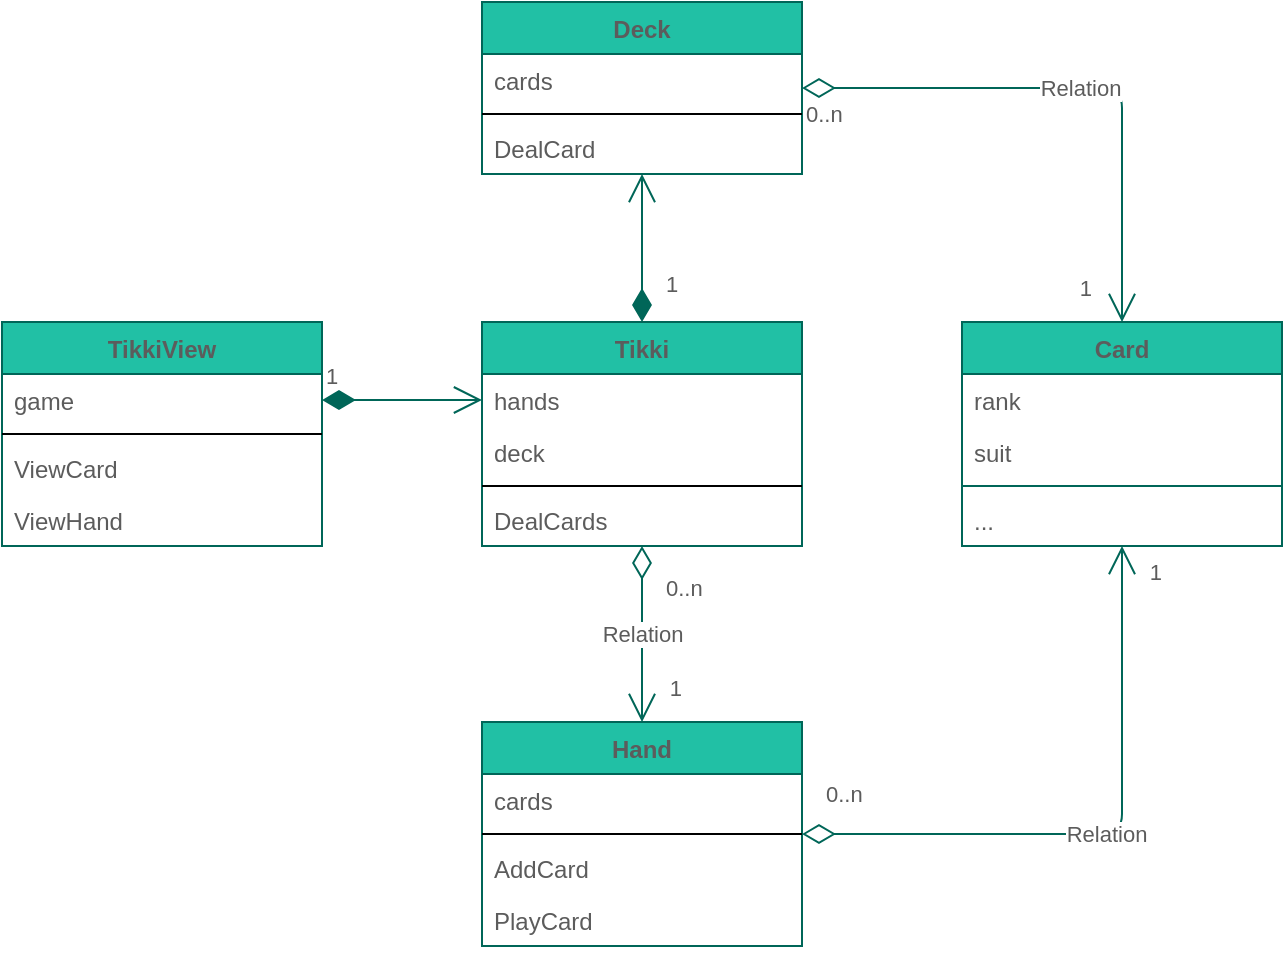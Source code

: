 <mxfile version="16.4.0" type="device" pages="2"><diagram id="RX4p3OTOQVOlGq16q89p" name="Tikki"><mxGraphModel dx="1360" dy="1025" grid="1" gridSize="10" guides="1" tooltips="1" connect="1" arrows="1" fold="1" page="1" pageScale="1" pageWidth="1169" pageHeight="827" math="0" shadow="0"><root><mxCell id="-Nuhy8uTT4zvfSv6QDly-0"/><mxCell id="-Nuhy8uTT4zvfSv6QDly-1" parent="-Nuhy8uTT4zvfSv6QDly-0"/><mxCell id="T8y8iJUfn7oPZhLrixho-6" value="Card" style="swimlane;fontStyle=1;align=center;verticalAlign=top;childLayout=stackLayout;horizontal=1;startSize=26;horizontalStack=0;resizeParent=1;resizeParentMax=0;resizeLast=0;collapsible=1;marginBottom=0;rounded=0;fillColor=#21C0A5;strokeColor=#006658;fontColor=#5C5C5C;" parent="-Nuhy8uTT4zvfSv6QDly-1" vertex="1"><mxGeometry x="520" y="280" width="160" height="112" as="geometry"><mxRectangle x="320" y="520" width="60" height="26" as="alternateBounds"/></mxGeometry></mxCell><mxCell id="T8y8iJUfn7oPZhLrixho-7" value="rank" style="text;strokeColor=none;fillColor=none;align=left;verticalAlign=top;spacingLeft=4;spacingRight=4;overflow=hidden;rotatable=0;points=[[0,0.5],[1,0.5]];portConstraint=eastwest;rounded=0;fontColor=#5C5C5C;" parent="T8y8iJUfn7oPZhLrixho-6" vertex="1"><mxGeometry y="26" width="160" height="26" as="geometry"/></mxCell><mxCell id="T8y8iJUfn7oPZhLrixho-10" value="suit" style="text;strokeColor=none;fillColor=none;align=left;verticalAlign=top;spacingLeft=4;spacingRight=4;overflow=hidden;rotatable=0;points=[[0,0.5],[1,0.5]];portConstraint=eastwest;rounded=0;fontColor=#5C5C5C;" parent="T8y8iJUfn7oPZhLrixho-6" vertex="1"><mxGeometry y="52" width="160" height="26" as="geometry"/></mxCell><mxCell id="T8y8iJUfn7oPZhLrixho-8" value="" style="line;strokeWidth=1;fillColor=none;align=left;verticalAlign=middle;spacingTop=-1;spacingLeft=3;spacingRight=3;rotatable=0;labelPosition=right;points=[];portConstraint=eastwest;rounded=0;strokeColor=#006658;fontColor=#5C5C5C;" parent="T8y8iJUfn7oPZhLrixho-6" vertex="1"><mxGeometry y="78" width="160" height="8" as="geometry"/></mxCell><mxCell id="EczEbNSRcVhQ7qHqxCyy-0" value="..." style="text;strokeColor=none;fillColor=none;align=left;verticalAlign=top;spacingLeft=4;spacingRight=4;overflow=hidden;rotatable=0;points=[[0,0.5],[1,0.5]];portConstraint=eastwest;rounded=0;sketch=0;fontColor=#5C5C5C;" parent="T8y8iJUfn7oPZhLrixho-6" vertex="1"><mxGeometry y="86" width="160" height="26" as="geometry"/></mxCell><mxCell id="T8y8iJUfn7oPZhLrixho-12" value="Deck" style="swimlane;fontStyle=1;align=center;verticalAlign=top;childLayout=stackLayout;horizontal=1;startSize=26;horizontalStack=0;resizeParent=1;resizeParentMax=0;resizeLast=0;collapsible=1;marginBottom=0;rounded=0;sketch=0;fontColor=#5C5C5C;strokeColor=#006658;fillColor=#21C0A5;" parent="-Nuhy8uTT4zvfSv6QDly-1" vertex="1"><mxGeometry x="280" y="120" width="160" height="86" as="geometry"/></mxCell><mxCell id="T8y8iJUfn7oPZhLrixho-13" value="cards" style="text;strokeColor=none;fillColor=none;align=left;verticalAlign=top;spacingLeft=4;spacingRight=4;overflow=hidden;rotatable=0;points=[[0,0.5],[1,0.5]];portConstraint=eastwest;rounded=0;sketch=0;fontColor=#5C5C5C;" parent="T8y8iJUfn7oPZhLrixho-12" vertex="1"><mxGeometry y="26" width="160" height="26" as="geometry"/></mxCell><mxCell id="T8y8iJUfn7oPZhLrixho-14" value="" style="line;strokeWidth=1;fillColor=none;align=left;verticalAlign=middle;spacingTop=-1;spacingLeft=3;spacingRight=3;rotatable=0;labelPosition=right;points=[];portConstraint=eastwest;rounded=0;sketch=0;fontColor=#5C5C5C;" parent="T8y8iJUfn7oPZhLrixho-12" vertex="1"><mxGeometry y="52" width="160" height="8" as="geometry"/></mxCell><mxCell id="T8y8iJUfn7oPZhLrixho-15" value="DealCard" style="text;strokeColor=none;fillColor=none;align=left;verticalAlign=top;spacingLeft=4;spacingRight=4;overflow=hidden;rotatable=0;points=[[0,0.5],[1,0.5]];portConstraint=eastwest;rounded=0;sketch=0;fontColor=#5C5C5C;" parent="T8y8iJUfn7oPZhLrixho-12" vertex="1"><mxGeometry y="60" width="160" height="26" as="geometry"/></mxCell><mxCell id="T8y8iJUfn7oPZhLrixho-16" value="Tikki" style="swimlane;fontStyle=1;align=center;verticalAlign=top;childLayout=stackLayout;horizontal=1;startSize=26;horizontalStack=0;resizeParent=1;resizeParentMax=0;resizeLast=0;collapsible=1;marginBottom=0;rounded=0;sketch=0;fontColor=#5C5C5C;strokeColor=#006658;fillColor=#21C0A5;" parent="-Nuhy8uTT4zvfSv6QDly-1" vertex="1"><mxGeometry x="280" y="280" width="160" height="112" as="geometry"/></mxCell><mxCell id="T8y8iJUfn7oPZhLrixho-17" value="hands" style="text;strokeColor=none;fillColor=none;align=left;verticalAlign=top;spacingLeft=4;spacingRight=4;overflow=hidden;rotatable=0;points=[[0,0.5],[1,0.5]];portConstraint=eastwest;rounded=0;sketch=0;fontColor=#5C5C5C;" parent="T8y8iJUfn7oPZhLrixho-16" vertex="1"><mxGeometry y="26" width="160" height="26" as="geometry"/></mxCell><mxCell id="n0GGKXsMigTYkd6PRefR-13" value="deck" style="text;strokeColor=none;fillColor=none;align=left;verticalAlign=top;spacingLeft=4;spacingRight=4;overflow=hidden;rotatable=0;points=[[0,0.5],[1,0.5]];portConstraint=eastwest;rounded=0;sketch=0;fontColor=#5C5C5C;" parent="T8y8iJUfn7oPZhLrixho-16" vertex="1"><mxGeometry y="52" width="160" height="26" as="geometry"/></mxCell><mxCell id="T8y8iJUfn7oPZhLrixho-18" value="" style="line;strokeWidth=1;fillColor=none;align=left;verticalAlign=middle;spacingTop=-1;spacingLeft=3;spacingRight=3;rotatable=0;labelPosition=right;points=[];portConstraint=eastwest;rounded=0;sketch=0;fontColor=#5C5C5C;" parent="T8y8iJUfn7oPZhLrixho-16" vertex="1"><mxGeometry y="78" width="160" height="8" as="geometry"/></mxCell><mxCell id="n0GGKXsMigTYkd6PRefR-26" value="DealCards" style="text;strokeColor=none;fillColor=none;align=left;verticalAlign=top;spacingLeft=4;spacingRight=4;overflow=hidden;rotatable=0;points=[[0,0.5],[1,0.5]];portConstraint=eastwest;rounded=0;sketch=0;fontColor=#5C5C5C;" parent="T8y8iJUfn7oPZhLrixho-16" vertex="1"><mxGeometry y="86" width="160" height="26" as="geometry"/></mxCell><mxCell id="n0GGKXsMigTYkd6PRefR-9" value="Hand" style="swimlane;fontStyle=1;align=center;verticalAlign=top;childLayout=stackLayout;horizontal=1;startSize=26;horizontalStack=0;resizeParent=1;resizeParentMax=0;resizeLast=0;collapsible=1;marginBottom=0;rounded=0;sketch=0;fontColor=#5C5C5C;strokeColor=#006658;fillColor=#21C0A5;" parent="-Nuhy8uTT4zvfSv6QDly-1" vertex="1"><mxGeometry x="280" y="480" width="160" height="112" as="geometry"/></mxCell><mxCell id="n0GGKXsMigTYkd6PRefR-10" value="cards" style="text;strokeColor=none;fillColor=none;align=left;verticalAlign=top;spacingLeft=4;spacingRight=4;overflow=hidden;rotatable=0;points=[[0,0.5],[1,0.5]];portConstraint=eastwest;rounded=0;sketch=0;fontColor=#5C5C5C;" parent="n0GGKXsMigTYkd6PRefR-9" vertex="1"><mxGeometry y="26" width="160" height="26" as="geometry"/></mxCell><mxCell id="n0GGKXsMigTYkd6PRefR-11" value="" style="line;strokeWidth=1;fillColor=none;align=left;verticalAlign=middle;spacingTop=-1;spacingLeft=3;spacingRight=3;rotatable=0;labelPosition=right;points=[];portConstraint=eastwest;rounded=0;sketch=0;fontColor=#5C5C5C;" parent="n0GGKXsMigTYkd6PRefR-9" vertex="1"><mxGeometry y="52" width="160" height="8" as="geometry"/></mxCell><mxCell id="lcXUqNYiZ0msHc2KfiEU-13" value="AddCard" style="text;strokeColor=none;fillColor=none;align=left;verticalAlign=top;spacingLeft=4;spacingRight=4;overflow=hidden;rotatable=0;points=[[0,0.5],[1,0.5]];portConstraint=eastwest;rounded=0;sketch=0;fontColor=#5C5C5C;" parent="n0GGKXsMigTYkd6PRefR-9" vertex="1"><mxGeometry y="60" width="160" height="26" as="geometry"/></mxCell><mxCell id="lcXUqNYiZ0msHc2KfiEU-14" value="PlayCard" style="text;strokeColor=none;fillColor=none;align=left;verticalAlign=top;spacingLeft=4;spacingRight=4;overflow=hidden;rotatable=0;points=[[0,0.5],[1,0.5]];portConstraint=eastwest;rounded=0;sketch=0;fontColor=#5C5C5C;" parent="n0GGKXsMigTYkd6PRefR-9" vertex="1"><mxGeometry y="86" width="160" height="26" as="geometry"/></mxCell><mxCell id="n0GGKXsMigTYkd6PRefR-21" value="TikkiView" style="swimlane;fontStyle=1;align=center;verticalAlign=top;childLayout=stackLayout;horizontal=1;startSize=26;horizontalStack=0;resizeParent=1;resizeParentMax=0;resizeLast=0;collapsible=1;marginBottom=0;rounded=0;sketch=0;fontColor=#5C5C5C;strokeColor=#006658;fillColor=#21C0A5;" parent="-Nuhy8uTT4zvfSv6QDly-1" vertex="1"><mxGeometry x="40" y="280" width="160" height="112" as="geometry"/></mxCell><mxCell id="n0GGKXsMigTYkd6PRefR-22" value="game" style="text;strokeColor=none;fillColor=none;align=left;verticalAlign=top;spacingLeft=4;spacingRight=4;overflow=hidden;rotatable=0;points=[[0,0.5],[1,0.5]];portConstraint=eastwest;rounded=0;sketch=0;fontColor=#5C5C5C;" parent="n0GGKXsMigTYkd6PRefR-21" vertex="1"><mxGeometry y="26" width="160" height="26" as="geometry"/></mxCell><mxCell id="n0GGKXsMigTYkd6PRefR-23" value="" style="line;strokeWidth=1;fillColor=none;align=left;verticalAlign=middle;spacingTop=-1;spacingLeft=3;spacingRight=3;rotatable=0;labelPosition=right;points=[];portConstraint=eastwest;rounded=0;sketch=0;fontColor=#5C5C5C;" parent="n0GGKXsMigTYkd6PRefR-21" vertex="1"><mxGeometry y="52" width="160" height="8" as="geometry"/></mxCell><mxCell id="n0GGKXsMigTYkd6PRefR-25" value="ViewCard" style="text;strokeColor=none;fillColor=none;align=left;verticalAlign=top;spacingLeft=4;spacingRight=4;overflow=hidden;rotatable=0;points=[[0,0.5],[1,0.5]];portConstraint=eastwest;rounded=0;sketch=0;fontColor=#5C5C5C;" parent="n0GGKXsMigTYkd6PRefR-21" vertex="1"><mxGeometry y="60" width="160" height="26" as="geometry"/></mxCell><mxCell id="n0GGKXsMigTYkd6PRefR-24" value="ViewHand" style="text;strokeColor=none;fillColor=none;align=left;verticalAlign=top;spacingLeft=4;spacingRight=4;overflow=hidden;rotatable=0;points=[[0,0.5],[1,0.5]];portConstraint=eastwest;rounded=0;sketch=0;fontColor=#5C5C5C;" parent="n0GGKXsMigTYkd6PRefR-21" vertex="1"><mxGeometry y="86" width="160" height="26" as="geometry"/></mxCell><mxCell id="n0GGKXsMigTYkd6PRefR-27" value="1" style="endArrow=open;html=1;endSize=12;startArrow=diamondThin;startSize=14;startFill=1;edgeStyle=orthogonalEdgeStyle;align=left;verticalAlign=bottom;rounded=1;sketch=0;fontColor=#5C5C5C;strokeColor=#006658;fillColor=#21C0A5;curved=0;exitX=1;exitY=0.5;exitDx=0;exitDy=0;entryX=0;entryY=0.5;entryDx=0;entryDy=0;" parent="-Nuhy8uTT4zvfSv6QDly-1" source="n0GGKXsMigTYkd6PRefR-22" target="T8y8iJUfn7oPZhLrixho-17" edge="1"><mxGeometry x="-1" y="3" relative="1" as="geometry"><mxPoint x="140" y="210" as="sourcePoint"/><mxPoint x="210" y="220" as="targetPoint"/></mxGeometry></mxCell><mxCell id="lcXUqNYiZ0msHc2KfiEU-1" value="1" style="endArrow=open;html=1;endSize=12;startArrow=diamondThin;startSize=14;startFill=1;edgeStyle=orthogonalEdgeStyle;align=left;verticalAlign=bottom;rounded=1;sketch=0;fontColor=#5C5C5C;strokeColor=#006658;fillColor=#21C0A5;curved=0;" parent="-Nuhy8uTT4zvfSv6QDly-1" source="T8y8iJUfn7oPZhLrixho-16" target="T8y8iJUfn7oPZhLrixho-12" edge="1"><mxGeometry x="-0.73" y="-10" relative="1" as="geometry"><mxPoint x="360" y="290" as="sourcePoint"/><mxPoint x="520" y="300" as="targetPoint"/><mxPoint as="offset"/></mxGeometry></mxCell><mxCell id="lcXUqNYiZ0msHc2KfiEU-3" value="Relation" style="endArrow=open;html=1;endSize=12;startArrow=diamondThin;startSize=14;startFill=0;edgeStyle=orthogonalEdgeStyle;rounded=1;sketch=0;fontColor=#5C5C5C;strokeColor=#006658;fillColor=#21C0A5;curved=0;" parent="-Nuhy8uTT4zvfSv6QDly-1" source="T8y8iJUfn7oPZhLrixho-16" target="n0GGKXsMigTYkd6PRefR-9" edge="1"><mxGeometry relative="1" as="geometry"><mxPoint x="510" y="440" as="sourcePoint"/><mxPoint x="360" y="480" as="targetPoint"/></mxGeometry></mxCell><mxCell id="lcXUqNYiZ0msHc2KfiEU-4" value="0..n" style="edgeLabel;resizable=0;html=1;align=left;verticalAlign=top;rounded=0;sketch=0;fontColor=#5C5C5C;strokeColor=#006658;fillColor=#21C0A5;" parent="lcXUqNYiZ0msHc2KfiEU-3" connectable="0" vertex="1"><mxGeometry x="-1" relative="1" as="geometry"><mxPoint x="10" y="8" as="offset"/></mxGeometry></mxCell><mxCell id="lcXUqNYiZ0msHc2KfiEU-5" value="1" style="edgeLabel;resizable=0;html=1;align=right;verticalAlign=top;rounded=0;sketch=0;fontColor=#5C5C5C;strokeColor=#006658;fillColor=#21C0A5;" parent="lcXUqNYiZ0msHc2KfiEU-3" connectable="0" vertex="1"><mxGeometry x="1" relative="1" as="geometry"><mxPoint x="20" y="-30" as="offset"/></mxGeometry></mxCell><mxCell id="lcXUqNYiZ0msHc2KfiEU-7" value="Relation" style="endArrow=open;html=1;endSize=12;startArrow=diamondThin;startSize=14;startFill=0;edgeStyle=orthogonalEdgeStyle;rounded=1;sketch=0;fontColor=#5C5C5C;strokeColor=#006658;fillColor=#21C0A5;curved=0;" parent="-Nuhy8uTT4zvfSv6QDly-1" source="n0GGKXsMigTYkd6PRefR-9" target="T8y8iJUfn7oPZhLrixho-6" edge="1"><mxGeometry relative="1" as="geometry"><mxPoint x="600" y="430" as="sourcePoint"/><mxPoint x="760" y="430" as="targetPoint"/></mxGeometry></mxCell><mxCell id="lcXUqNYiZ0msHc2KfiEU-8" value="0..n" style="edgeLabel;resizable=0;html=1;align=left;verticalAlign=top;rounded=0;sketch=0;fontColor=#5C5C5C;strokeColor=#006658;fillColor=#21C0A5;" parent="lcXUqNYiZ0msHc2KfiEU-7" connectable="0" vertex="1"><mxGeometry x="-1" relative="1" as="geometry"><mxPoint x="10" y="-33" as="offset"/></mxGeometry></mxCell><mxCell id="lcXUqNYiZ0msHc2KfiEU-9" value="1" style="edgeLabel;resizable=0;html=1;align=right;verticalAlign=top;rounded=0;sketch=0;fontColor=#5C5C5C;strokeColor=#006658;fillColor=#21C0A5;" parent="lcXUqNYiZ0msHc2KfiEU-7" connectable="0" vertex="1"><mxGeometry x="1" relative="1" as="geometry"><mxPoint x="20" as="offset"/></mxGeometry></mxCell><mxCell id="lcXUqNYiZ0msHc2KfiEU-10" value="Relation" style="endArrow=open;html=1;endSize=12;startArrow=diamondThin;startSize=14;startFill=0;edgeStyle=orthogonalEdgeStyle;rounded=1;sketch=0;fontColor=#5C5C5C;strokeColor=#006658;fillColor=#21C0A5;curved=0;" parent="-Nuhy8uTT4zvfSv6QDly-1" source="T8y8iJUfn7oPZhLrixho-12" target="T8y8iJUfn7oPZhLrixho-6" edge="1"><mxGeometry relative="1" as="geometry"><mxPoint x="530" y="150" as="sourcePoint"/><mxPoint x="690" y="150" as="targetPoint"/></mxGeometry></mxCell><mxCell id="lcXUqNYiZ0msHc2KfiEU-11" value="0..n" style="edgeLabel;resizable=0;html=1;align=left;verticalAlign=top;rounded=0;sketch=0;fontColor=#5C5C5C;strokeColor=#006658;fillColor=#21C0A5;" parent="lcXUqNYiZ0msHc2KfiEU-10" connectable="0" vertex="1"><mxGeometry x="-1" relative="1" as="geometry"/></mxCell><mxCell id="lcXUqNYiZ0msHc2KfiEU-12" value="1" style="edgeLabel;resizable=0;html=1;align=right;verticalAlign=top;rounded=0;sketch=0;fontColor=#5C5C5C;strokeColor=#006658;fillColor=#21C0A5;" parent="lcXUqNYiZ0msHc2KfiEU-10" connectable="0" vertex="1"><mxGeometry x="1" relative="1" as="geometry"><mxPoint x="-15" y="-30" as="offset"/></mxGeometry></mxCell></root></mxGraphModel></diagram><diagram id="C5RBs43oDa-KdzZeNtuy" name="Template"><mxGraphModel dx="1360" dy="1025" grid="1" gridSize="10" guides="1" tooltips="1" connect="1" arrows="1" fold="1" page="1" pageScale="1" pageWidth="827" pageHeight="1169" math="0" shadow="0"><root><mxCell id="WIyWlLk6GJQsqaUBKTNV-0"/><mxCell id="WIyWlLk6GJQsqaUBKTNV-1" parent="WIyWlLk6GJQsqaUBKTNV-0"/><mxCell id="zkfFHV4jXpPFQw0GAbJ--0" value="Person" style="swimlane;fontStyle=2;align=center;verticalAlign=top;childLayout=stackLayout;horizontal=1;startSize=26;horizontalStack=0;resizeParent=1;resizeLast=0;collapsible=1;marginBottom=0;rounded=0;shadow=0;strokeWidth=1;" parent="WIyWlLk6GJQsqaUBKTNV-1" vertex="1"><mxGeometry x="220" y="120" width="160" height="138" as="geometry"><mxRectangle x="230" y="140" width="160" height="26" as="alternateBounds"/></mxGeometry></mxCell><mxCell id="zkfFHV4jXpPFQw0GAbJ--1" value="Name" style="text;align=left;verticalAlign=top;spacingLeft=4;spacingRight=4;overflow=hidden;rotatable=0;points=[[0,0.5],[1,0.5]];portConstraint=eastwest;" parent="zkfFHV4jXpPFQw0GAbJ--0" vertex="1"><mxGeometry y="26" width="160" height="26" as="geometry"/></mxCell><mxCell id="zkfFHV4jXpPFQw0GAbJ--2" value="Phone Number" style="text;align=left;verticalAlign=top;spacingLeft=4;spacingRight=4;overflow=hidden;rotatable=0;points=[[0,0.5],[1,0.5]];portConstraint=eastwest;rounded=0;shadow=0;html=0;" parent="zkfFHV4jXpPFQw0GAbJ--0" vertex="1"><mxGeometry y="52" width="160" height="26" as="geometry"/></mxCell><mxCell id="zkfFHV4jXpPFQw0GAbJ--3" value="Email Address" style="text;align=left;verticalAlign=top;spacingLeft=4;spacingRight=4;overflow=hidden;rotatable=0;points=[[0,0.5],[1,0.5]];portConstraint=eastwest;rounded=0;shadow=0;html=0;" parent="zkfFHV4jXpPFQw0GAbJ--0" vertex="1"><mxGeometry y="78" width="160" height="26" as="geometry"/></mxCell><mxCell id="zkfFHV4jXpPFQw0GAbJ--4" value="" style="line;html=1;strokeWidth=1;align=left;verticalAlign=middle;spacingTop=-1;spacingLeft=3;spacingRight=3;rotatable=0;labelPosition=right;points=[];portConstraint=eastwest;" parent="zkfFHV4jXpPFQw0GAbJ--0" vertex="1"><mxGeometry y="104" width="160" height="8" as="geometry"/></mxCell><mxCell id="zkfFHV4jXpPFQw0GAbJ--5" value="Purchase Parking Pass" style="text;align=left;verticalAlign=top;spacingLeft=4;spacingRight=4;overflow=hidden;rotatable=0;points=[[0,0.5],[1,0.5]];portConstraint=eastwest;" parent="zkfFHV4jXpPFQw0GAbJ--0" vertex="1"><mxGeometry y="112" width="160" height="26" as="geometry"/></mxCell><mxCell id="zkfFHV4jXpPFQw0GAbJ--6" value="Student" style="swimlane;fontStyle=0;align=center;verticalAlign=top;childLayout=stackLayout;horizontal=1;startSize=26;horizontalStack=0;resizeParent=1;resizeLast=0;collapsible=1;marginBottom=0;rounded=0;shadow=0;strokeWidth=1;" parent="WIyWlLk6GJQsqaUBKTNV-1" vertex="1"><mxGeometry x="120" y="360" width="160" height="138" as="geometry"><mxRectangle x="130" y="380" width="160" height="26" as="alternateBounds"/></mxGeometry></mxCell><mxCell id="zkfFHV4jXpPFQw0GAbJ--7" value="Student Number" style="text;align=left;verticalAlign=top;spacingLeft=4;spacingRight=4;overflow=hidden;rotatable=0;points=[[0,0.5],[1,0.5]];portConstraint=eastwest;" parent="zkfFHV4jXpPFQw0GAbJ--6" vertex="1"><mxGeometry y="26" width="160" height="26" as="geometry"/></mxCell><mxCell id="zkfFHV4jXpPFQw0GAbJ--8" value="Average Mark" style="text;align=left;verticalAlign=top;spacingLeft=4;spacingRight=4;overflow=hidden;rotatable=0;points=[[0,0.5],[1,0.5]];portConstraint=eastwest;rounded=0;shadow=0;html=0;" parent="zkfFHV4jXpPFQw0GAbJ--6" vertex="1"><mxGeometry y="52" width="160" height="26" as="geometry"/></mxCell><mxCell id="zkfFHV4jXpPFQw0GAbJ--9" value="" style="line;html=1;strokeWidth=1;align=left;verticalAlign=middle;spacingTop=-1;spacingLeft=3;spacingRight=3;rotatable=0;labelPosition=right;points=[];portConstraint=eastwest;" parent="zkfFHV4jXpPFQw0GAbJ--6" vertex="1"><mxGeometry y="78" width="160" height="8" as="geometry"/></mxCell><mxCell id="zkfFHV4jXpPFQw0GAbJ--10" value="Is Eligible To Enroll" style="text;align=left;verticalAlign=top;spacingLeft=4;spacingRight=4;overflow=hidden;rotatable=0;points=[[0,0.5],[1,0.5]];portConstraint=eastwest;fontStyle=4" parent="zkfFHV4jXpPFQw0GAbJ--6" vertex="1"><mxGeometry y="86" width="160" height="26" as="geometry"/></mxCell><mxCell id="zkfFHV4jXpPFQw0GAbJ--11" value="Get Seminars Taken" style="text;align=left;verticalAlign=top;spacingLeft=4;spacingRight=4;overflow=hidden;rotatable=0;points=[[0,0.5],[1,0.5]];portConstraint=eastwest;" parent="zkfFHV4jXpPFQw0GAbJ--6" vertex="1"><mxGeometry y="112" width="160" height="26" as="geometry"/></mxCell><mxCell id="zkfFHV4jXpPFQw0GAbJ--12" value="" style="endArrow=block;endSize=10;endFill=0;shadow=0;strokeWidth=1;rounded=0;edgeStyle=elbowEdgeStyle;elbow=vertical;" parent="WIyWlLk6GJQsqaUBKTNV-1" source="zkfFHV4jXpPFQw0GAbJ--6" target="zkfFHV4jXpPFQw0GAbJ--0" edge="1"><mxGeometry width="160" relative="1" as="geometry"><mxPoint x="200" y="203" as="sourcePoint"/><mxPoint x="200" y="203" as="targetPoint"/></mxGeometry></mxCell><mxCell id="zkfFHV4jXpPFQw0GAbJ--13" value="Professor" style="swimlane;fontStyle=0;align=center;verticalAlign=top;childLayout=stackLayout;horizontal=1;startSize=26;horizontalStack=0;resizeParent=1;resizeLast=0;collapsible=1;marginBottom=0;rounded=0;shadow=0;strokeWidth=1;" parent="WIyWlLk6GJQsqaUBKTNV-1" vertex="1"><mxGeometry x="330" y="360" width="160" height="70" as="geometry"><mxRectangle x="340" y="380" width="170" height="26" as="alternateBounds"/></mxGeometry></mxCell><mxCell id="zkfFHV4jXpPFQw0GAbJ--14" value="Salary" style="text;align=left;verticalAlign=top;spacingLeft=4;spacingRight=4;overflow=hidden;rotatable=0;points=[[0,0.5],[1,0.5]];portConstraint=eastwest;" parent="zkfFHV4jXpPFQw0GAbJ--13" vertex="1"><mxGeometry y="26" width="160" height="26" as="geometry"/></mxCell><mxCell id="zkfFHV4jXpPFQw0GAbJ--15" value="" style="line;html=1;strokeWidth=1;align=left;verticalAlign=middle;spacingTop=-1;spacingLeft=3;spacingRight=3;rotatable=0;labelPosition=right;points=[];portConstraint=eastwest;" parent="zkfFHV4jXpPFQw0GAbJ--13" vertex="1"><mxGeometry y="52" width="160" height="8" as="geometry"/></mxCell><mxCell id="zkfFHV4jXpPFQw0GAbJ--16" value="" style="endArrow=block;endSize=10;endFill=0;shadow=0;strokeWidth=1;rounded=0;edgeStyle=elbowEdgeStyle;elbow=vertical;" parent="WIyWlLk6GJQsqaUBKTNV-1" source="zkfFHV4jXpPFQw0GAbJ--13" target="zkfFHV4jXpPFQw0GAbJ--0" edge="1"><mxGeometry width="160" relative="1" as="geometry"><mxPoint x="210" y="373" as="sourcePoint"/><mxPoint x="310" y="271" as="targetPoint"/></mxGeometry></mxCell><mxCell id="zkfFHV4jXpPFQw0GAbJ--17" value="Address" style="swimlane;fontStyle=0;align=center;verticalAlign=top;childLayout=stackLayout;horizontal=1;startSize=26;horizontalStack=0;resizeParent=1;resizeLast=0;collapsible=1;marginBottom=0;rounded=0;shadow=0;strokeWidth=1;" parent="WIyWlLk6GJQsqaUBKTNV-1" vertex="1"><mxGeometry x="508" y="120" width="160" height="216" as="geometry"><mxRectangle x="550" y="140" width="160" height="26" as="alternateBounds"/></mxGeometry></mxCell><mxCell id="zkfFHV4jXpPFQw0GAbJ--18" value="Street" style="text;align=left;verticalAlign=top;spacingLeft=4;spacingRight=4;overflow=hidden;rotatable=0;points=[[0,0.5],[1,0.5]];portConstraint=eastwest;" parent="zkfFHV4jXpPFQw0GAbJ--17" vertex="1"><mxGeometry y="26" width="160" height="26" as="geometry"/></mxCell><mxCell id="zkfFHV4jXpPFQw0GAbJ--19" value="City" style="text;align=left;verticalAlign=top;spacingLeft=4;spacingRight=4;overflow=hidden;rotatable=0;points=[[0,0.5],[1,0.5]];portConstraint=eastwest;rounded=0;shadow=0;html=0;" parent="zkfFHV4jXpPFQw0GAbJ--17" vertex="1"><mxGeometry y="52" width="160" height="26" as="geometry"/></mxCell><mxCell id="zkfFHV4jXpPFQw0GAbJ--20" value="State" style="text;align=left;verticalAlign=top;spacingLeft=4;spacingRight=4;overflow=hidden;rotatable=0;points=[[0,0.5],[1,0.5]];portConstraint=eastwest;rounded=0;shadow=0;html=0;" parent="zkfFHV4jXpPFQw0GAbJ--17" vertex="1"><mxGeometry y="78" width="160" height="26" as="geometry"/></mxCell><mxCell id="zkfFHV4jXpPFQw0GAbJ--21" value="Postal Code" style="text;align=left;verticalAlign=top;spacingLeft=4;spacingRight=4;overflow=hidden;rotatable=0;points=[[0,0.5],[1,0.5]];portConstraint=eastwest;rounded=0;shadow=0;html=0;" parent="zkfFHV4jXpPFQw0GAbJ--17" vertex="1"><mxGeometry y="104" width="160" height="26" as="geometry"/></mxCell><mxCell id="zkfFHV4jXpPFQw0GAbJ--22" value="Country" style="text;align=left;verticalAlign=top;spacingLeft=4;spacingRight=4;overflow=hidden;rotatable=0;points=[[0,0.5],[1,0.5]];portConstraint=eastwest;rounded=0;shadow=0;html=0;" parent="zkfFHV4jXpPFQw0GAbJ--17" vertex="1"><mxGeometry y="130" width="160" height="26" as="geometry"/></mxCell><mxCell id="zkfFHV4jXpPFQw0GAbJ--23" value="" style="line;html=1;strokeWidth=1;align=left;verticalAlign=middle;spacingTop=-1;spacingLeft=3;spacingRight=3;rotatable=0;labelPosition=right;points=[];portConstraint=eastwest;" parent="zkfFHV4jXpPFQw0GAbJ--17" vertex="1"><mxGeometry y="156" width="160" height="8" as="geometry"/></mxCell><mxCell id="zkfFHV4jXpPFQw0GAbJ--24" value="Validate" style="text;align=left;verticalAlign=top;spacingLeft=4;spacingRight=4;overflow=hidden;rotatable=0;points=[[0,0.5],[1,0.5]];portConstraint=eastwest;" parent="zkfFHV4jXpPFQw0GAbJ--17" vertex="1"><mxGeometry y="164" width="160" height="26" as="geometry"/></mxCell><mxCell id="zkfFHV4jXpPFQw0GAbJ--25" value="Output As Label" style="text;align=left;verticalAlign=top;spacingLeft=4;spacingRight=4;overflow=hidden;rotatable=0;points=[[0,0.5],[1,0.5]];portConstraint=eastwest;" parent="zkfFHV4jXpPFQw0GAbJ--17" vertex="1"><mxGeometry y="190" width="160" height="26" as="geometry"/></mxCell><mxCell id="zkfFHV4jXpPFQw0GAbJ--26" value="" style="endArrow=open;shadow=0;strokeWidth=1;rounded=0;endFill=1;edgeStyle=elbowEdgeStyle;elbow=vertical;" parent="WIyWlLk6GJQsqaUBKTNV-1" source="zkfFHV4jXpPFQw0GAbJ--0" target="zkfFHV4jXpPFQw0GAbJ--17" edge="1"><mxGeometry x="0.5" y="41" relative="1" as="geometry"><mxPoint x="380" y="192" as="sourcePoint"/><mxPoint x="540" y="192" as="targetPoint"/><mxPoint x="-40" y="32" as="offset"/></mxGeometry></mxCell><mxCell id="zkfFHV4jXpPFQw0GAbJ--27" value="0..1" style="resizable=0;align=left;verticalAlign=bottom;labelBackgroundColor=none;fontSize=12;" parent="zkfFHV4jXpPFQw0GAbJ--26" connectable="0" vertex="1"><mxGeometry x="-1" relative="1" as="geometry"><mxPoint y="4" as="offset"/></mxGeometry></mxCell><mxCell id="zkfFHV4jXpPFQw0GAbJ--28" value="1" style="resizable=0;align=right;verticalAlign=bottom;labelBackgroundColor=none;fontSize=12;" parent="zkfFHV4jXpPFQw0GAbJ--26" connectable="0" vertex="1"><mxGeometry x="1" relative="1" as="geometry"><mxPoint x="-7" y="4" as="offset"/></mxGeometry></mxCell><mxCell id="zkfFHV4jXpPFQw0GAbJ--29" value="lives at" style="text;html=1;resizable=0;points=[];;align=center;verticalAlign=middle;labelBackgroundColor=none;rounded=0;shadow=0;strokeWidth=1;fontSize=12;" parent="zkfFHV4jXpPFQw0GAbJ--26" vertex="1" connectable="0"><mxGeometry x="0.5" y="49" relative="1" as="geometry"><mxPoint x="-38" y="40" as="offset"/></mxGeometry></mxCell></root></mxGraphModel></diagram></mxfile>